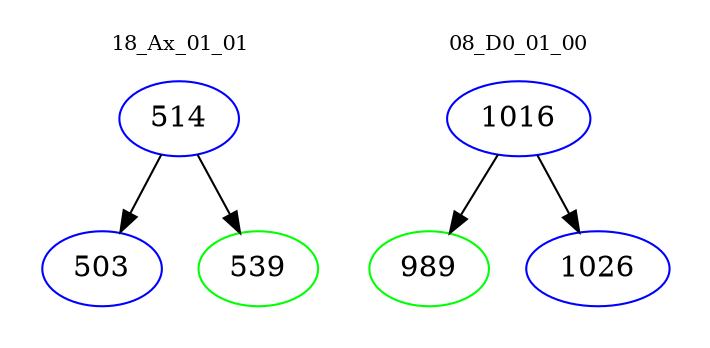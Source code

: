 digraph{
subgraph cluster_0 {
color = white
label = "18_Ax_01_01";
fontsize=10;
T0_514 [label="514", color="blue"]
T0_514 -> T0_503 [color="black"]
T0_503 [label="503", color="blue"]
T0_514 -> T0_539 [color="black"]
T0_539 [label="539", color="green"]
}
subgraph cluster_1 {
color = white
label = "08_D0_01_00";
fontsize=10;
T1_1016 [label="1016", color="blue"]
T1_1016 -> T1_989 [color="black"]
T1_989 [label="989", color="green"]
T1_1016 -> T1_1026 [color="black"]
T1_1026 [label="1026", color="blue"]
}
}
